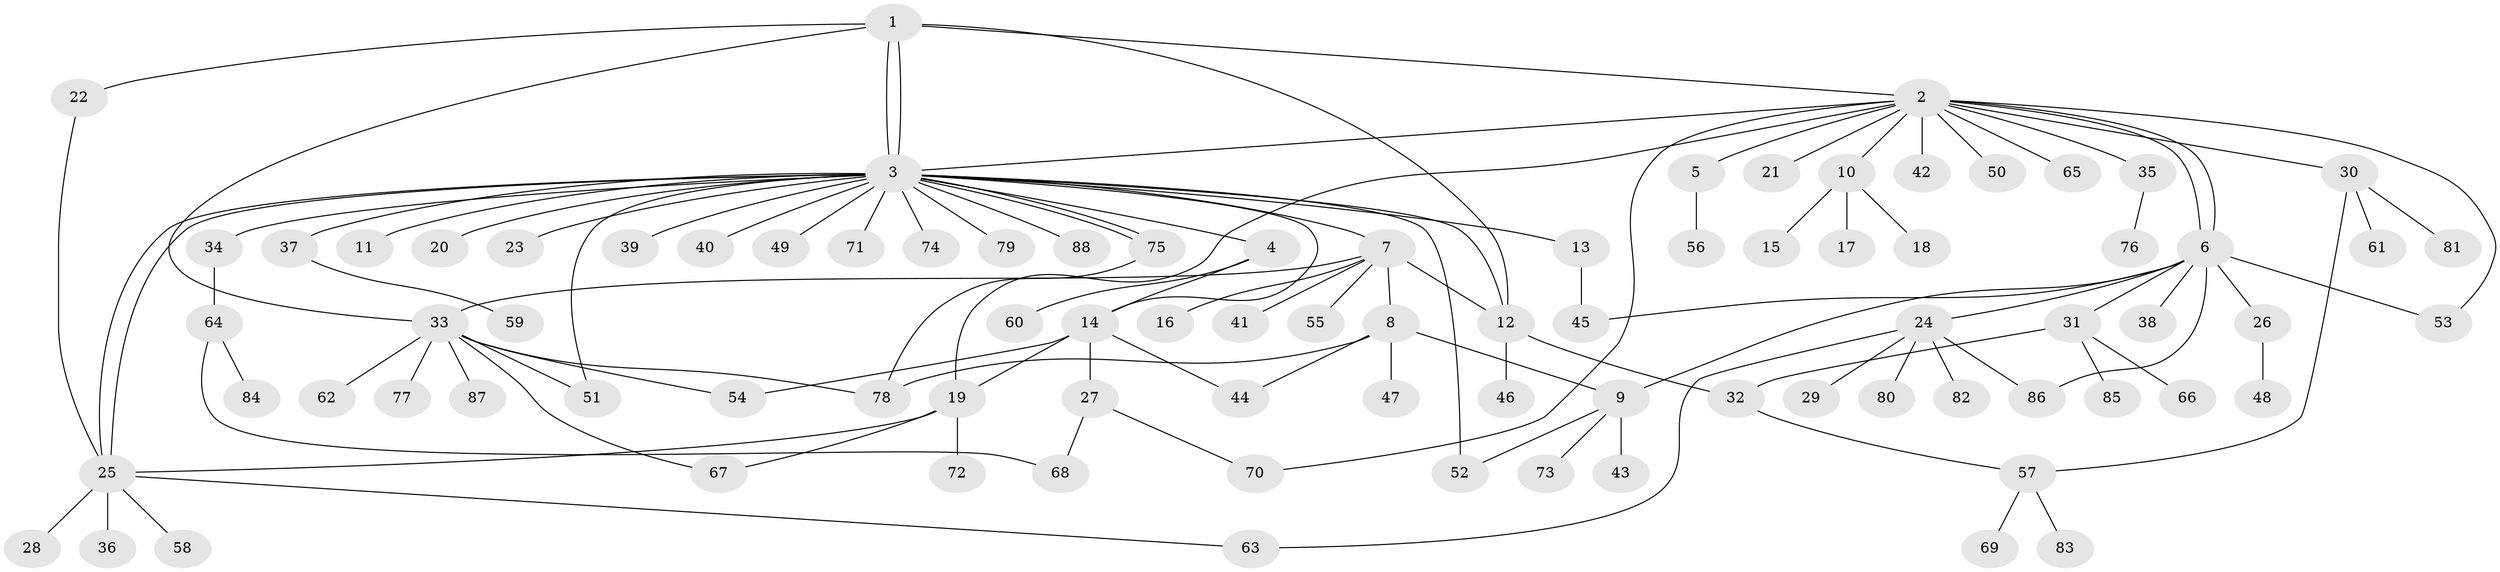 // coarse degree distribution, {6: 0.04225352112676056, 18: 0.014084507042253521, 23: 0.014084507042253521, 1: 0.5915492957746479, 13: 0.014084507042253521, 9: 0.014084507042253521, 5: 0.028169014084507043, 3: 0.08450704225352113, 2: 0.16901408450704225, 7: 0.014084507042253521, 10: 0.014084507042253521}
// Generated by graph-tools (version 1.1) at 2025/51/02/27/25 19:51:53]
// undirected, 88 vertices, 115 edges
graph export_dot {
graph [start="1"]
  node [color=gray90,style=filled];
  1;
  2;
  3;
  4;
  5;
  6;
  7;
  8;
  9;
  10;
  11;
  12;
  13;
  14;
  15;
  16;
  17;
  18;
  19;
  20;
  21;
  22;
  23;
  24;
  25;
  26;
  27;
  28;
  29;
  30;
  31;
  32;
  33;
  34;
  35;
  36;
  37;
  38;
  39;
  40;
  41;
  42;
  43;
  44;
  45;
  46;
  47;
  48;
  49;
  50;
  51;
  52;
  53;
  54;
  55;
  56;
  57;
  58;
  59;
  60;
  61;
  62;
  63;
  64;
  65;
  66;
  67;
  68;
  69;
  70;
  71;
  72;
  73;
  74;
  75;
  76;
  77;
  78;
  79;
  80;
  81;
  82;
  83;
  84;
  85;
  86;
  87;
  88;
  1 -- 2;
  1 -- 3;
  1 -- 3;
  1 -- 12;
  1 -- 22;
  1 -- 33;
  2 -- 3;
  2 -- 5;
  2 -- 6;
  2 -- 6;
  2 -- 10;
  2 -- 19;
  2 -- 21;
  2 -- 30;
  2 -- 35;
  2 -- 42;
  2 -- 50;
  2 -- 53;
  2 -- 65;
  2 -- 70;
  3 -- 4;
  3 -- 7;
  3 -- 11;
  3 -- 12;
  3 -- 13;
  3 -- 14;
  3 -- 20;
  3 -- 23;
  3 -- 25;
  3 -- 25;
  3 -- 34;
  3 -- 37;
  3 -- 39;
  3 -- 40;
  3 -- 49;
  3 -- 51;
  3 -- 52;
  3 -- 71;
  3 -- 74;
  3 -- 75;
  3 -- 75;
  3 -- 79;
  3 -- 88;
  4 -- 14;
  4 -- 60;
  5 -- 56;
  6 -- 9;
  6 -- 24;
  6 -- 26;
  6 -- 31;
  6 -- 38;
  6 -- 45;
  6 -- 53;
  6 -- 86;
  7 -- 8;
  7 -- 12;
  7 -- 16;
  7 -- 33;
  7 -- 41;
  7 -- 55;
  8 -- 9;
  8 -- 44;
  8 -- 47;
  8 -- 78;
  9 -- 43;
  9 -- 52;
  9 -- 73;
  10 -- 15;
  10 -- 17;
  10 -- 18;
  12 -- 32;
  12 -- 46;
  13 -- 45;
  14 -- 19;
  14 -- 27;
  14 -- 44;
  14 -- 54;
  19 -- 25;
  19 -- 67;
  19 -- 72;
  22 -- 25;
  24 -- 29;
  24 -- 63;
  24 -- 80;
  24 -- 82;
  24 -- 86;
  25 -- 28;
  25 -- 36;
  25 -- 58;
  25 -- 63;
  26 -- 48;
  27 -- 68;
  27 -- 70;
  30 -- 57;
  30 -- 61;
  30 -- 81;
  31 -- 32;
  31 -- 66;
  31 -- 85;
  32 -- 57;
  33 -- 51;
  33 -- 54;
  33 -- 62;
  33 -- 67;
  33 -- 77;
  33 -- 78;
  33 -- 87;
  34 -- 64;
  35 -- 76;
  37 -- 59;
  57 -- 69;
  57 -- 83;
  64 -- 68;
  64 -- 84;
  75 -- 78;
}
